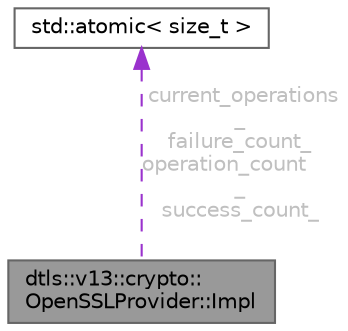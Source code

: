 digraph "dtls::v13::crypto::OpenSSLProvider::Impl"
{
 // LATEX_PDF_SIZE
  bgcolor="transparent";
  edge [fontname=Helvetica,fontsize=10,labelfontname=Helvetica,labelfontsize=10];
  node [fontname=Helvetica,fontsize=10,shape=box,height=0.2,width=0.4];
  Node1 [id="Node000001",label="dtls::v13::crypto::\lOpenSSLProvider::Impl",height=0.2,width=0.4,color="gray40", fillcolor="grey60", style="filled", fontcolor="black",tooltip=" "];
  Node2 -> Node1 [id="edge1_Node000001_Node000002",dir="back",color="darkorchid3",style="dashed",tooltip=" ",label=" current_operations\l_\nfailure_count_\noperation_count\l_\nsuccess_count_",fontcolor="grey" ];
  Node2 [id="Node000002",label="std::atomic\< size_t \>",height=0.2,width=0.4,color="gray40", fillcolor="white", style="filled",tooltip=" "];
}
